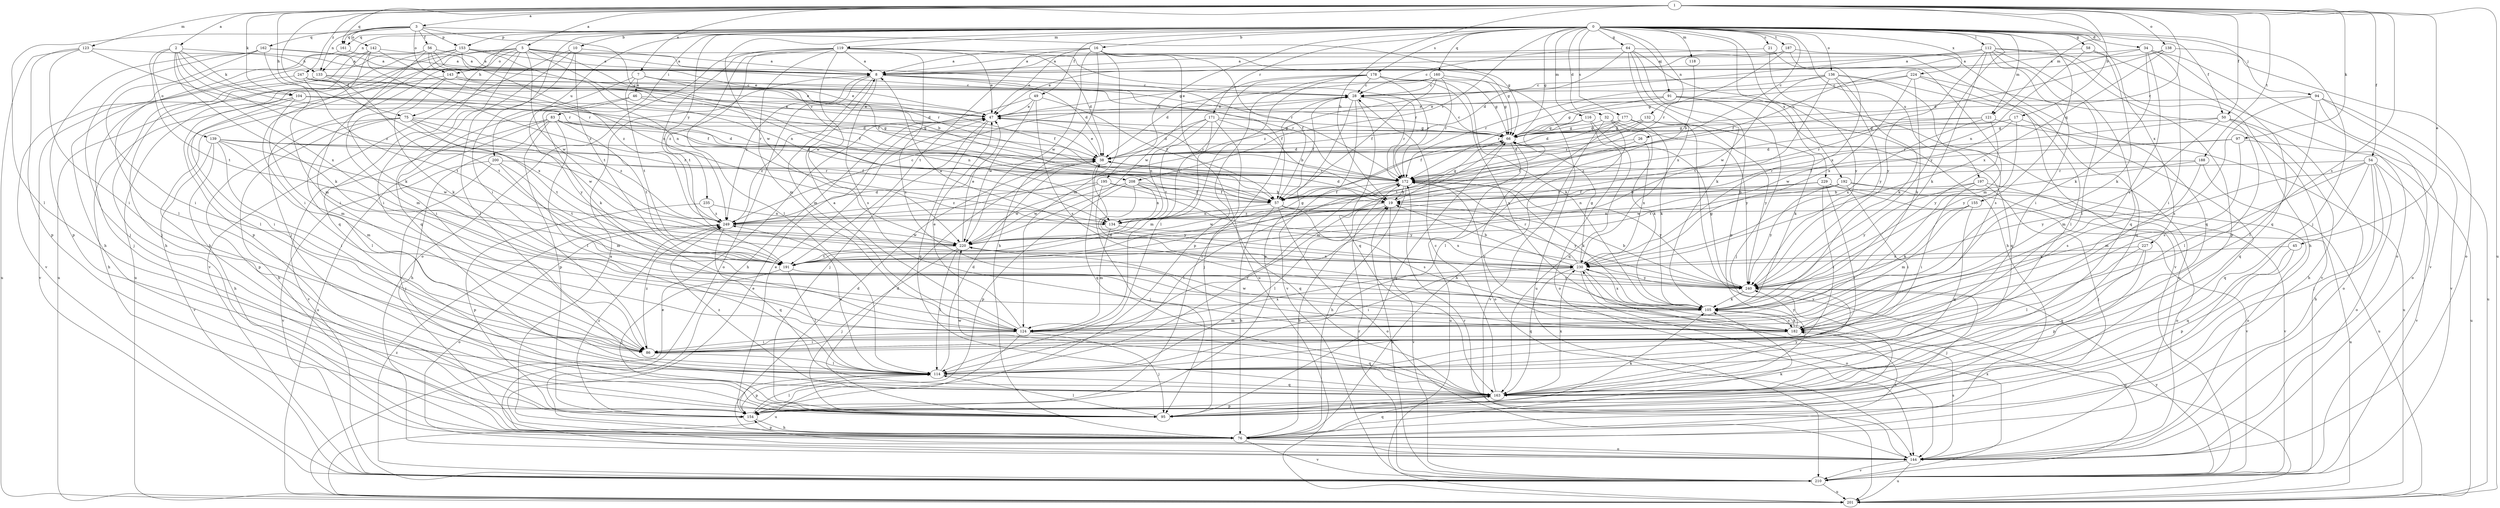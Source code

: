 strict digraph  {
0;
1;
2;
3;
5;
7;
8;
10;
16;
17;
19;
21;
26;
28;
32;
34;
38;
45;
46;
47;
49;
50;
54;
56;
57;
58;
64;
66;
75;
76;
83;
86;
91;
94;
95;
97;
104;
105;
112;
114;
116;
118;
119;
121;
123;
124;
132;
133;
134;
136;
138;
139;
142;
143;
144;
153;
154;
155;
160;
161;
162;
163;
171;
172;
177;
178;
182;
187;
188;
191;
192;
195;
197;
200;
201;
208;
210;
220;
224;
227;
229;
230;
235;
240;
247;
249;
0 -> 10  [label=b];
0 -> 16  [label=b];
0 -> 21  [label=c];
0 -> 26  [label=c];
0 -> 32  [label=d];
0 -> 34  [label=d];
0 -> 49  [label=f];
0 -> 50  [label=f];
0 -> 58  [label=g];
0 -> 64  [label=g];
0 -> 66  [label=g];
0 -> 75  [label=h];
0 -> 83  [label=i];
0 -> 86  [label=i];
0 -> 91  [label=j];
0 -> 94  [label=j];
0 -> 95  [label=j];
0 -> 112  [label=l];
0 -> 116  [label=m];
0 -> 118  [label=m];
0 -> 119  [label=m];
0 -> 121  [label=m];
0 -> 132  [label=n];
0 -> 133  [label=n];
0 -> 136  [label=o];
0 -> 153  [label=p];
0 -> 155  [label=q];
0 -> 160  [label=q];
0 -> 161  [label=q];
0 -> 171  [label=r];
0 -> 177  [label=s];
0 -> 178  [label=s];
0 -> 187  [label=t];
0 -> 192  [label=u];
0 -> 195  [label=u];
0 -> 197  [label=u];
0 -> 200  [label=u];
0 -> 208  [label=v];
0 -> 220  [label=w];
0 -> 224  [label=x];
0 -> 227  [label=x];
0 -> 229  [label=x];
0 -> 235  [label=y];
0 -> 240  [label=y];
1 -> 2  [label=a];
1 -> 3  [label=a];
1 -> 5  [label=a];
1 -> 7  [label=a];
1 -> 17  [label=b];
1 -> 19  [label=b];
1 -> 38  [label=d];
1 -> 45  [label=e];
1 -> 50  [label=f];
1 -> 54  [label=f];
1 -> 75  [label=h];
1 -> 97  [label=k];
1 -> 104  [label=k];
1 -> 121  [label=m];
1 -> 123  [label=m];
1 -> 138  [label=o];
1 -> 161  [label=q];
1 -> 172  [label=r];
1 -> 182  [label=s];
1 -> 188  [label=t];
1 -> 201  [label=u];
1 -> 247  [label=z];
2 -> 104  [label=k];
2 -> 105  [label=k];
2 -> 133  [label=n];
2 -> 139  [label=o];
2 -> 172  [label=r];
2 -> 191  [label=t];
2 -> 230  [label=x];
2 -> 249  [label=z];
3 -> 56  [label=f];
3 -> 66  [label=g];
3 -> 114  [label=l];
3 -> 133  [label=n];
3 -> 142  [label=o];
3 -> 143  [label=o];
3 -> 153  [label=p];
3 -> 161  [label=q];
3 -> 162  [label=q];
3 -> 208  [label=v];
5 -> 8  [label=a];
5 -> 57  [label=f];
5 -> 76  [label=h];
5 -> 86  [label=i];
5 -> 95  [label=j];
5 -> 134  [label=n];
5 -> 143  [label=o];
5 -> 163  [label=q];
5 -> 172  [label=r];
5 -> 201  [label=u];
5 -> 220  [label=w];
7 -> 46  [label=e];
7 -> 47  [label=e];
7 -> 57  [label=f];
7 -> 86  [label=i];
7 -> 172  [label=r];
7 -> 191  [label=t];
8 -> 28  [label=c];
8 -> 38  [label=d];
8 -> 57  [label=f];
8 -> 124  [label=m];
8 -> 144  [label=o];
8 -> 182  [label=s];
8 -> 249  [label=z];
10 -> 8  [label=a];
10 -> 114  [label=l];
10 -> 163  [label=q];
10 -> 191  [label=t];
10 -> 210  [label=v];
16 -> 8  [label=a];
16 -> 47  [label=e];
16 -> 57  [label=f];
16 -> 76  [label=h];
16 -> 124  [label=m];
16 -> 191  [label=t];
16 -> 201  [label=u];
16 -> 220  [label=w];
17 -> 66  [label=g];
17 -> 163  [label=q];
17 -> 172  [label=r];
17 -> 220  [label=w];
17 -> 240  [label=y];
19 -> 38  [label=d];
19 -> 66  [label=g];
19 -> 114  [label=l];
19 -> 210  [label=v];
19 -> 220  [label=w];
19 -> 249  [label=z];
21 -> 8  [label=a];
21 -> 124  [label=m];
21 -> 240  [label=y];
26 -> 38  [label=d];
26 -> 57  [label=f];
26 -> 230  [label=x];
28 -> 47  [label=e];
28 -> 57  [label=f];
28 -> 154  [label=p];
28 -> 163  [label=q];
28 -> 172  [label=r];
28 -> 210  [label=v];
32 -> 66  [label=g];
32 -> 76  [label=h];
32 -> 105  [label=k];
32 -> 210  [label=v];
32 -> 240  [label=y];
34 -> 8  [label=a];
34 -> 57  [label=f];
34 -> 86  [label=i];
34 -> 105  [label=k];
34 -> 163  [label=q];
34 -> 182  [label=s];
34 -> 210  [label=v];
38 -> 47  [label=e];
38 -> 163  [label=q];
38 -> 172  [label=r];
45 -> 154  [label=p];
45 -> 163  [label=q];
45 -> 230  [label=x];
46 -> 47  [label=e];
46 -> 105  [label=k];
46 -> 134  [label=n];
46 -> 240  [label=y];
47 -> 66  [label=g];
47 -> 95  [label=j];
47 -> 163  [label=q];
47 -> 172  [label=r];
47 -> 249  [label=z];
49 -> 47  [label=e];
49 -> 57  [label=f];
49 -> 76  [label=h];
49 -> 182  [label=s];
49 -> 220  [label=w];
50 -> 66  [label=g];
50 -> 76  [label=h];
50 -> 114  [label=l];
50 -> 124  [label=m];
50 -> 144  [label=o];
50 -> 172  [label=r];
54 -> 76  [label=h];
54 -> 95  [label=j];
54 -> 124  [label=m];
54 -> 144  [label=o];
54 -> 163  [label=q];
54 -> 172  [label=r];
54 -> 210  [label=v];
54 -> 240  [label=y];
56 -> 8  [label=a];
56 -> 19  [label=b];
56 -> 66  [label=g];
56 -> 76  [label=h];
56 -> 105  [label=k];
56 -> 172  [label=r];
56 -> 210  [label=v];
57 -> 76  [label=h];
57 -> 134  [label=n];
57 -> 144  [label=o];
57 -> 182  [label=s];
57 -> 240  [label=y];
58 -> 8  [label=a];
58 -> 105  [label=k];
58 -> 134  [label=n];
58 -> 144  [label=o];
64 -> 8  [label=a];
64 -> 28  [label=c];
64 -> 76  [label=h];
64 -> 105  [label=k];
64 -> 154  [label=p];
64 -> 210  [label=v];
64 -> 230  [label=x];
64 -> 249  [label=z];
66 -> 28  [label=c];
66 -> 38  [label=d];
66 -> 124  [label=m];
66 -> 144  [label=o];
66 -> 201  [label=u];
75 -> 66  [label=g];
75 -> 76  [label=h];
75 -> 114  [label=l];
75 -> 154  [label=p];
75 -> 191  [label=t];
75 -> 220  [label=w];
75 -> 249  [label=z];
76 -> 8  [label=a];
76 -> 19  [label=b];
76 -> 105  [label=k];
76 -> 144  [label=o];
76 -> 154  [label=p];
76 -> 163  [label=q];
76 -> 182  [label=s];
76 -> 210  [label=v];
83 -> 38  [label=d];
83 -> 66  [label=g];
83 -> 76  [label=h];
83 -> 114  [label=l];
83 -> 154  [label=p];
83 -> 191  [label=t];
83 -> 201  [label=u];
83 -> 210  [label=v];
86 -> 114  [label=l];
86 -> 249  [label=z];
91 -> 47  [label=e];
91 -> 66  [label=g];
91 -> 95  [label=j];
91 -> 144  [label=o];
91 -> 163  [label=q];
91 -> 172  [label=r];
94 -> 47  [label=e];
94 -> 114  [label=l];
94 -> 144  [label=o];
94 -> 182  [label=s];
94 -> 201  [label=u];
94 -> 210  [label=v];
95 -> 38  [label=d];
95 -> 66  [label=g];
95 -> 105  [label=k];
95 -> 114  [label=l];
97 -> 38  [label=d];
97 -> 57  [label=f];
97 -> 182  [label=s];
97 -> 201  [label=u];
104 -> 38  [label=d];
104 -> 47  [label=e];
104 -> 76  [label=h];
104 -> 86  [label=i];
104 -> 124  [label=m];
104 -> 172  [label=r];
105 -> 38  [label=d];
105 -> 124  [label=m];
105 -> 182  [label=s];
105 -> 230  [label=x];
112 -> 8  [label=a];
112 -> 38  [label=d];
112 -> 76  [label=h];
112 -> 86  [label=i];
112 -> 105  [label=k];
112 -> 114  [label=l];
112 -> 154  [label=p];
112 -> 163  [label=q];
112 -> 240  [label=y];
114 -> 38  [label=d];
114 -> 144  [label=o];
114 -> 154  [label=p];
114 -> 163  [label=q];
114 -> 172  [label=r];
114 -> 249  [label=z];
116 -> 66  [label=g];
116 -> 144  [label=o];
116 -> 163  [label=q];
116 -> 191  [label=t];
118 -> 19  [label=b];
119 -> 8  [label=a];
119 -> 38  [label=d];
119 -> 47  [label=e];
119 -> 66  [label=g];
119 -> 114  [label=l];
119 -> 124  [label=m];
119 -> 144  [label=o];
119 -> 182  [label=s];
119 -> 191  [label=t];
119 -> 220  [label=w];
119 -> 249  [label=z];
121 -> 66  [label=g];
121 -> 201  [label=u];
121 -> 230  [label=x];
121 -> 240  [label=y];
121 -> 249  [label=z];
123 -> 8  [label=a];
123 -> 86  [label=i];
123 -> 154  [label=p];
123 -> 172  [label=r];
123 -> 201  [label=u];
124 -> 8  [label=a];
124 -> 47  [label=e];
124 -> 86  [label=i];
124 -> 95  [label=j];
124 -> 163  [label=q];
124 -> 201  [label=u];
124 -> 230  [label=x];
132 -> 38  [label=d];
132 -> 66  [label=g];
132 -> 105  [label=k];
132 -> 172  [label=r];
132 -> 240  [label=y];
133 -> 28  [label=c];
133 -> 57  [label=f];
133 -> 95  [label=j];
133 -> 191  [label=t];
134 -> 124  [label=m];
134 -> 230  [label=x];
136 -> 28  [label=c];
136 -> 105  [label=k];
136 -> 114  [label=l];
136 -> 172  [label=r];
136 -> 182  [label=s];
136 -> 191  [label=t];
136 -> 220  [label=w];
136 -> 240  [label=y];
138 -> 8  [label=a];
138 -> 38  [label=d];
138 -> 144  [label=o];
138 -> 230  [label=x];
139 -> 38  [label=d];
139 -> 57  [label=f];
139 -> 76  [label=h];
139 -> 86  [label=i];
139 -> 124  [label=m];
139 -> 172  [label=r];
139 -> 210  [label=v];
139 -> 220  [label=w];
142 -> 8  [label=a];
142 -> 76  [label=h];
142 -> 86  [label=i];
142 -> 95  [label=j];
142 -> 134  [label=n];
142 -> 249  [label=z];
143 -> 28  [label=c];
143 -> 57  [label=f];
143 -> 105  [label=k];
143 -> 114  [label=l];
143 -> 124  [label=m];
144 -> 47  [label=e];
144 -> 172  [label=r];
144 -> 182  [label=s];
144 -> 201  [label=u];
144 -> 210  [label=v];
153 -> 8  [label=a];
153 -> 86  [label=i];
153 -> 134  [label=n];
153 -> 154  [label=p];
153 -> 172  [label=r];
153 -> 201  [label=u];
153 -> 249  [label=z];
154 -> 28  [label=c];
154 -> 38  [label=d];
154 -> 47  [label=e];
154 -> 76  [label=h];
154 -> 114  [label=l];
154 -> 249  [label=z];
155 -> 105  [label=k];
155 -> 124  [label=m];
155 -> 134  [label=n];
155 -> 163  [label=q];
160 -> 28  [label=c];
160 -> 38  [label=d];
160 -> 47  [label=e];
160 -> 57  [label=f];
160 -> 66  [label=g];
160 -> 172  [label=r];
160 -> 201  [label=u];
161 -> 8  [label=a];
161 -> 114  [label=l];
162 -> 8  [label=a];
162 -> 47  [label=e];
162 -> 86  [label=i];
162 -> 95  [label=j];
162 -> 124  [label=m];
162 -> 154  [label=p];
163 -> 28  [label=c];
163 -> 95  [label=j];
163 -> 154  [label=p];
163 -> 220  [label=w];
163 -> 230  [label=x];
163 -> 240  [label=y];
163 -> 249  [label=z];
171 -> 19  [label=b];
171 -> 38  [label=d];
171 -> 66  [label=g];
171 -> 95  [label=j];
171 -> 124  [label=m];
171 -> 134  [label=n];
171 -> 191  [label=t];
172 -> 19  [label=b];
172 -> 57  [label=f];
172 -> 76  [label=h];
172 -> 105  [label=k];
172 -> 114  [label=l];
172 -> 240  [label=y];
177 -> 57  [label=f];
177 -> 66  [label=g];
177 -> 105  [label=k];
177 -> 114  [label=l];
177 -> 210  [label=v];
178 -> 28  [label=c];
178 -> 66  [label=g];
178 -> 105  [label=k];
178 -> 114  [label=l];
178 -> 154  [label=p];
178 -> 172  [label=r];
178 -> 182  [label=s];
178 -> 191  [label=t];
178 -> 220  [label=w];
182 -> 86  [label=i];
182 -> 105  [label=k];
182 -> 172  [label=r];
182 -> 220  [label=w];
182 -> 240  [label=y];
187 -> 8  [label=a];
187 -> 47  [label=e];
187 -> 163  [label=q];
187 -> 172  [label=r];
187 -> 230  [label=x];
188 -> 172  [label=r];
188 -> 182  [label=s];
188 -> 191  [label=t];
188 -> 201  [label=u];
191 -> 66  [label=g];
191 -> 95  [label=j];
191 -> 114  [label=l];
191 -> 240  [label=y];
192 -> 19  [label=b];
192 -> 57  [label=f];
192 -> 86  [label=i];
192 -> 144  [label=o];
192 -> 210  [label=v];
192 -> 220  [label=w];
192 -> 240  [label=y];
195 -> 57  [label=f];
195 -> 95  [label=j];
195 -> 220  [label=w];
195 -> 240  [label=y];
195 -> 249  [label=z];
197 -> 19  [label=b];
197 -> 86  [label=i];
197 -> 95  [label=j];
197 -> 144  [label=o];
197 -> 240  [label=y];
200 -> 95  [label=j];
200 -> 124  [label=m];
200 -> 172  [label=r];
200 -> 191  [label=t];
200 -> 210  [label=v];
201 -> 47  [label=e];
208 -> 19  [label=b];
208 -> 57  [label=f];
208 -> 134  [label=n];
208 -> 154  [label=p];
208 -> 163  [label=q];
208 -> 220  [label=w];
208 -> 240  [label=y];
210 -> 19  [label=b];
210 -> 172  [label=r];
210 -> 201  [label=u];
210 -> 230  [label=x];
210 -> 240  [label=y];
210 -> 249  [label=z];
220 -> 47  [label=e];
220 -> 95  [label=j];
220 -> 114  [label=l];
220 -> 191  [label=t];
220 -> 230  [label=x];
224 -> 28  [label=c];
224 -> 66  [label=g];
224 -> 105  [label=k];
224 -> 163  [label=q];
224 -> 210  [label=v];
224 -> 230  [label=x];
227 -> 114  [label=l];
227 -> 154  [label=p];
227 -> 163  [label=q];
227 -> 230  [label=x];
229 -> 19  [label=b];
229 -> 57  [label=f];
229 -> 86  [label=i];
229 -> 114  [label=l];
229 -> 134  [label=n];
229 -> 201  [label=u];
229 -> 210  [label=v];
230 -> 8  [label=a];
230 -> 19  [label=b];
230 -> 66  [label=g];
230 -> 86  [label=i];
230 -> 144  [label=o];
230 -> 163  [label=q];
230 -> 172  [label=r];
230 -> 201  [label=u];
230 -> 240  [label=y];
235 -> 134  [label=n];
235 -> 154  [label=p];
235 -> 249  [label=z];
240 -> 19  [label=b];
240 -> 66  [label=g];
240 -> 95  [label=j];
240 -> 105  [label=k];
247 -> 28  [label=c];
247 -> 38  [label=d];
247 -> 47  [label=e];
247 -> 191  [label=t];
247 -> 210  [label=v];
247 -> 230  [label=x];
249 -> 28  [label=c];
249 -> 38  [label=d];
249 -> 144  [label=o];
249 -> 163  [label=q];
249 -> 220  [label=w];
}
